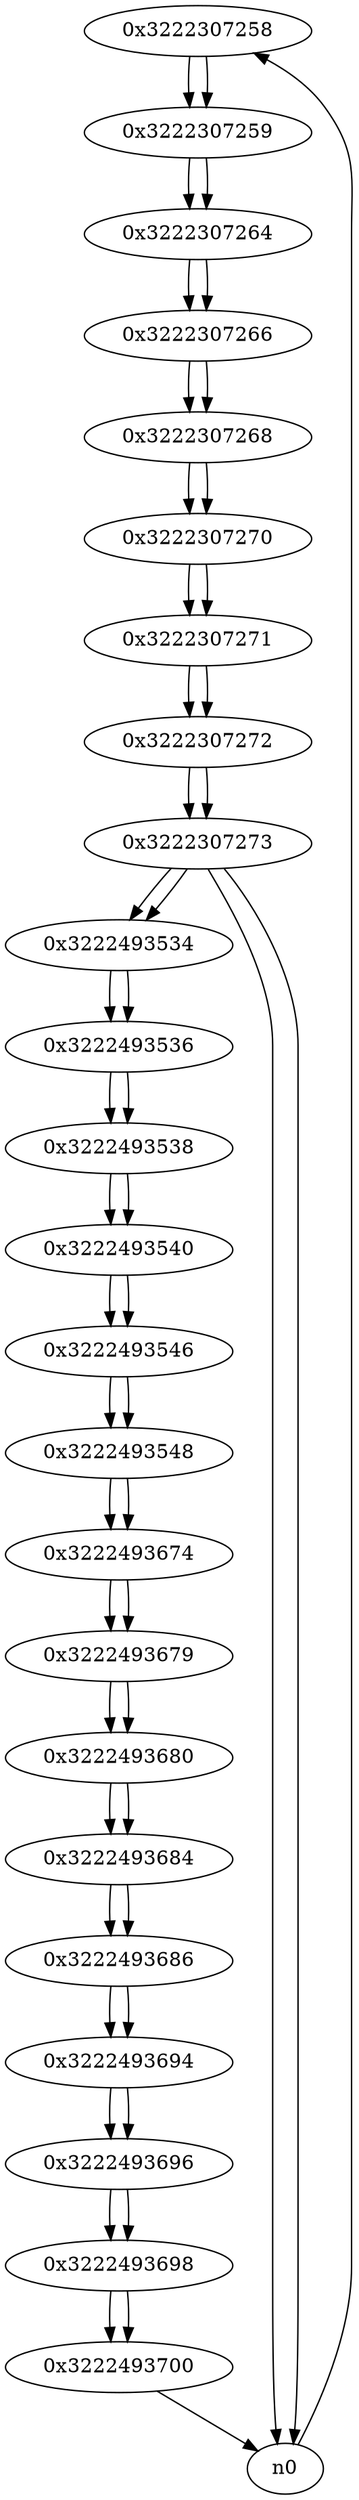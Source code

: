 digraph G{
/* nodes */
  n1 [label="0x3222307258"]
  n2 [label="0x3222307259"]
  n3 [label="0x3222307264"]
  n4 [label="0x3222307266"]
  n5 [label="0x3222307268"]
  n6 [label="0x3222307270"]
  n7 [label="0x3222307271"]
  n8 [label="0x3222307272"]
  n9 [label="0x3222307273"]
  n10 [label="0x3222493534"]
  n11 [label="0x3222493536"]
  n12 [label="0x3222493538"]
  n13 [label="0x3222493540"]
  n14 [label="0x3222493546"]
  n15 [label="0x3222493548"]
  n16 [label="0x3222493674"]
  n17 [label="0x3222493679"]
  n18 [label="0x3222493680"]
  n19 [label="0x3222493684"]
  n20 [label="0x3222493686"]
  n21 [label="0x3222493694"]
  n22 [label="0x3222493696"]
  n23 [label="0x3222493698"]
  n24 [label="0x3222493700"]
/* edges */
n1 -> n2;
n0 -> n1;
n2 -> n3;
n1 -> n2;
n3 -> n4;
n2 -> n3;
n4 -> n5;
n3 -> n4;
n5 -> n6;
n4 -> n5;
n6 -> n7;
n5 -> n6;
n7 -> n8;
n6 -> n7;
n8 -> n9;
n7 -> n8;
n9 -> n0;
n9 -> n10;
n9 -> n0;
n8 -> n9;
n10 -> n11;
n9 -> n10;
n11 -> n12;
n10 -> n11;
n12 -> n13;
n11 -> n12;
n13 -> n14;
n12 -> n13;
n14 -> n15;
n13 -> n14;
n15 -> n16;
n14 -> n15;
n16 -> n17;
n15 -> n16;
n17 -> n18;
n16 -> n17;
n18 -> n19;
n17 -> n18;
n19 -> n20;
n18 -> n19;
n20 -> n21;
n19 -> n20;
n21 -> n22;
n20 -> n21;
n22 -> n23;
n21 -> n22;
n23 -> n24;
n22 -> n23;
n24 -> n0;
n23 -> n24;
}
